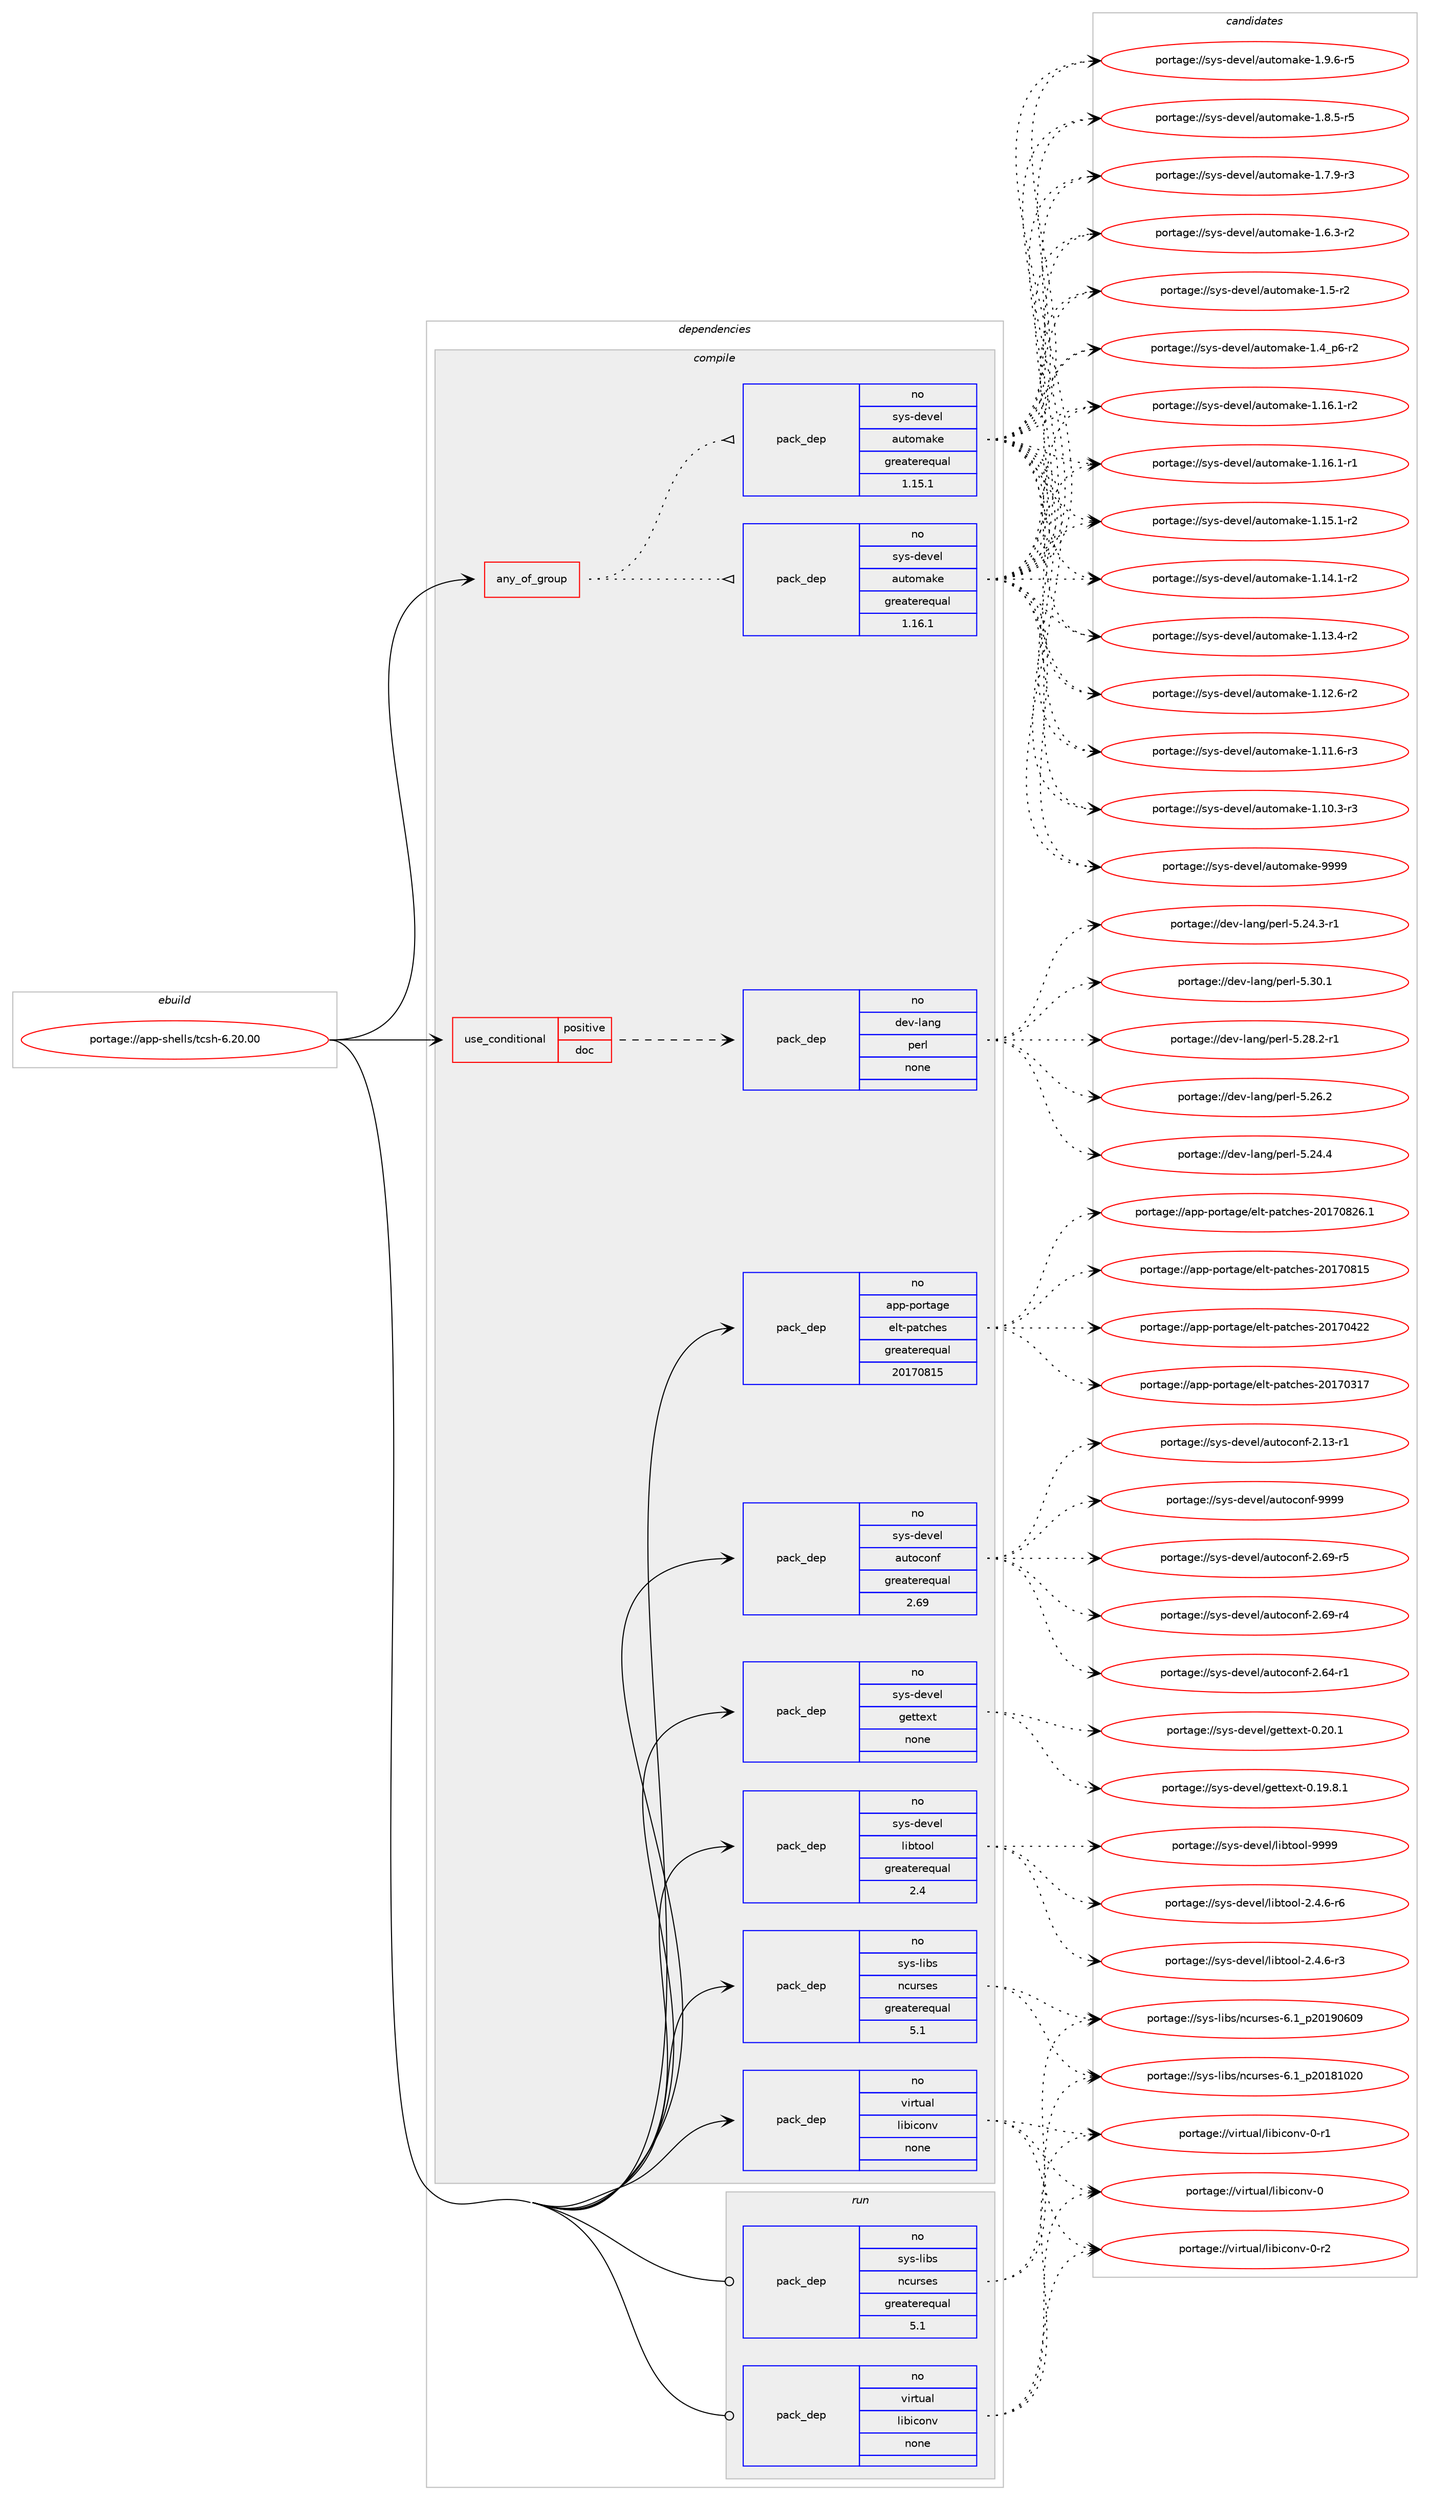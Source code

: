 digraph prolog {

# *************
# Graph options
# *************

newrank=true;
concentrate=true;
compound=true;
graph [rankdir=LR,fontname=Helvetica,fontsize=10,ranksep=1.5];#, ranksep=2.5, nodesep=0.2];
edge  [arrowhead=vee];
node  [fontname=Helvetica,fontsize=10];

# **********
# The ebuild
# **********

subgraph cluster_leftcol {
color=gray;
label=<<i>ebuild</i>>;
id [label="portage://app-shells/tcsh-6.20.00", color=red, width=4, href="../app-shells/tcsh-6.20.00.svg"];
}

# ****************
# The dependencies
# ****************

subgraph cluster_midcol {
color=gray;
label=<<i>dependencies</i>>;
subgraph cluster_compile {
fillcolor="#eeeeee";
style=filled;
label=<<i>compile</i>>;
subgraph any7738 {
dependency600175 [label=<<TABLE BORDER="0" CELLBORDER="1" CELLSPACING="0" CELLPADDING="4"><TR><TD CELLPADDING="10">any_of_group</TD></TR></TABLE>>, shape=none, color=red];subgraph pack451422 {
dependency600176 [label=<<TABLE BORDER="0" CELLBORDER="1" CELLSPACING="0" CELLPADDING="4" WIDTH="220"><TR><TD ROWSPAN="6" CELLPADDING="30">pack_dep</TD></TR><TR><TD WIDTH="110">no</TD></TR><TR><TD>sys-devel</TD></TR><TR><TD>automake</TD></TR><TR><TD>greaterequal</TD></TR><TR><TD>1.16.1</TD></TR></TABLE>>, shape=none, color=blue];
}
dependency600175:e -> dependency600176:w [weight=20,style="dotted",arrowhead="oinv"];
subgraph pack451423 {
dependency600177 [label=<<TABLE BORDER="0" CELLBORDER="1" CELLSPACING="0" CELLPADDING="4" WIDTH="220"><TR><TD ROWSPAN="6" CELLPADDING="30">pack_dep</TD></TR><TR><TD WIDTH="110">no</TD></TR><TR><TD>sys-devel</TD></TR><TR><TD>automake</TD></TR><TR><TD>greaterequal</TD></TR><TR><TD>1.15.1</TD></TR></TABLE>>, shape=none, color=blue];
}
dependency600175:e -> dependency600177:w [weight=20,style="dotted",arrowhead="oinv"];
}
id:e -> dependency600175:w [weight=20,style="solid",arrowhead="vee"];
subgraph cond140749 {
dependency600178 [label=<<TABLE BORDER="0" CELLBORDER="1" CELLSPACING="0" CELLPADDING="4"><TR><TD ROWSPAN="3" CELLPADDING="10">use_conditional</TD></TR><TR><TD>positive</TD></TR><TR><TD>doc</TD></TR></TABLE>>, shape=none, color=red];
subgraph pack451424 {
dependency600179 [label=<<TABLE BORDER="0" CELLBORDER="1" CELLSPACING="0" CELLPADDING="4" WIDTH="220"><TR><TD ROWSPAN="6" CELLPADDING="30">pack_dep</TD></TR><TR><TD WIDTH="110">no</TD></TR><TR><TD>dev-lang</TD></TR><TR><TD>perl</TD></TR><TR><TD>none</TD></TR><TR><TD></TD></TR></TABLE>>, shape=none, color=blue];
}
dependency600178:e -> dependency600179:w [weight=20,style="dashed",arrowhead="vee"];
}
id:e -> dependency600178:w [weight=20,style="solid",arrowhead="vee"];
subgraph pack451425 {
dependency600180 [label=<<TABLE BORDER="0" CELLBORDER="1" CELLSPACING="0" CELLPADDING="4" WIDTH="220"><TR><TD ROWSPAN="6" CELLPADDING="30">pack_dep</TD></TR><TR><TD WIDTH="110">no</TD></TR><TR><TD>app-portage</TD></TR><TR><TD>elt-patches</TD></TR><TR><TD>greaterequal</TD></TR><TR><TD>20170815</TD></TR></TABLE>>, shape=none, color=blue];
}
id:e -> dependency600180:w [weight=20,style="solid",arrowhead="vee"];
subgraph pack451426 {
dependency600181 [label=<<TABLE BORDER="0" CELLBORDER="1" CELLSPACING="0" CELLPADDING="4" WIDTH="220"><TR><TD ROWSPAN="6" CELLPADDING="30">pack_dep</TD></TR><TR><TD WIDTH="110">no</TD></TR><TR><TD>sys-devel</TD></TR><TR><TD>autoconf</TD></TR><TR><TD>greaterequal</TD></TR><TR><TD>2.69</TD></TR></TABLE>>, shape=none, color=blue];
}
id:e -> dependency600181:w [weight=20,style="solid",arrowhead="vee"];
subgraph pack451427 {
dependency600182 [label=<<TABLE BORDER="0" CELLBORDER="1" CELLSPACING="0" CELLPADDING="4" WIDTH="220"><TR><TD ROWSPAN="6" CELLPADDING="30">pack_dep</TD></TR><TR><TD WIDTH="110">no</TD></TR><TR><TD>sys-devel</TD></TR><TR><TD>gettext</TD></TR><TR><TD>none</TD></TR><TR><TD></TD></TR></TABLE>>, shape=none, color=blue];
}
id:e -> dependency600182:w [weight=20,style="solid",arrowhead="vee"];
subgraph pack451428 {
dependency600183 [label=<<TABLE BORDER="0" CELLBORDER="1" CELLSPACING="0" CELLPADDING="4" WIDTH="220"><TR><TD ROWSPAN="6" CELLPADDING="30">pack_dep</TD></TR><TR><TD WIDTH="110">no</TD></TR><TR><TD>sys-devel</TD></TR><TR><TD>libtool</TD></TR><TR><TD>greaterequal</TD></TR><TR><TD>2.4</TD></TR></TABLE>>, shape=none, color=blue];
}
id:e -> dependency600183:w [weight=20,style="solid",arrowhead="vee"];
subgraph pack451429 {
dependency600184 [label=<<TABLE BORDER="0" CELLBORDER="1" CELLSPACING="0" CELLPADDING="4" WIDTH="220"><TR><TD ROWSPAN="6" CELLPADDING="30">pack_dep</TD></TR><TR><TD WIDTH="110">no</TD></TR><TR><TD>sys-libs</TD></TR><TR><TD>ncurses</TD></TR><TR><TD>greaterequal</TD></TR><TR><TD>5.1</TD></TR></TABLE>>, shape=none, color=blue];
}
id:e -> dependency600184:w [weight=20,style="solid",arrowhead="vee"];
subgraph pack451430 {
dependency600185 [label=<<TABLE BORDER="0" CELLBORDER="1" CELLSPACING="0" CELLPADDING="4" WIDTH="220"><TR><TD ROWSPAN="6" CELLPADDING="30">pack_dep</TD></TR><TR><TD WIDTH="110">no</TD></TR><TR><TD>virtual</TD></TR><TR><TD>libiconv</TD></TR><TR><TD>none</TD></TR><TR><TD></TD></TR></TABLE>>, shape=none, color=blue];
}
id:e -> dependency600185:w [weight=20,style="solid",arrowhead="vee"];
}
subgraph cluster_compileandrun {
fillcolor="#eeeeee";
style=filled;
label=<<i>compile and run</i>>;
}
subgraph cluster_run {
fillcolor="#eeeeee";
style=filled;
label=<<i>run</i>>;
subgraph pack451431 {
dependency600186 [label=<<TABLE BORDER="0" CELLBORDER="1" CELLSPACING="0" CELLPADDING="4" WIDTH="220"><TR><TD ROWSPAN="6" CELLPADDING="30">pack_dep</TD></TR><TR><TD WIDTH="110">no</TD></TR><TR><TD>sys-libs</TD></TR><TR><TD>ncurses</TD></TR><TR><TD>greaterequal</TD></TR><TR><TD>5.1</TD></TR></TABLE>>, shape=none, color=blue];
}
id:e -> dependency600186:w [weight=20,style="solid",arrowhead="odot"];
subgraph pack451432 {
dependency600187 [label=<<TABLE BORDER="0" CELLBORDER="1" CELLSPACING="0" CELLPADDING="4" WIDTH="220"><TR><TD ROWSPAN="6" CELLPADDING="30">pack_dep</TD></TR><TR><TD WIDTH="110">no</TD></TR><TR><TD>virtual</TD></TR><TR><TD>libiconv</TD></TR><TR><TD>none</TD></TR><TR><TD></TD></TR></TABLE>>, shape=none, color=blue];
}
id:e -> dependency600187:w [weight=20,style="solid",arrowhead="odot"];
}
}

# **************
# The candidates
# **************

subgraph cluster_choices {
rank=same;
color=gray;
label=<<i>candidates</i>>;

subgraph choice451422 {
color=black;
nodesep=1;
choice115121115451001011181011084797117116111109971071014557575757 [label="portage://sys-devel/automake-9999", color=red, width=4,href="../sys-devel/automake-9999.svg"];
choice115121115451001011181011084797117116111109971071014549465746544511453 [label="portage://sys-devel/automake-1.9.6-r5", color=red, width=4,href="../sys-devel/automake-1.9.6-r5.svg"];
choice115121115451001011181011084797117116111109971071014549465646534511453 [label="portage://sys-devel/automake-1.8.5-r5", color=red, width=4,href="../sys-devel/automake-1.8.5-r5.svg"];
choice115121115451001011181011084797117116111109971071014549465546574511451 [label="portage://sys-devel/automake-1.7.9-r3", color=red, width=4,href="../sys-devel/automake-1.7.9-r3.svg"];
choice115121115451001011181011084797117116111109971071014549465446514511450 [label="portage://sys-devel/automake-1.6.3-r2", color=red, width=4,href="../sys-devel/automake-1.6.3-r2.svg"];
choice11512111545100101118101108479711711611110997107101454946534511450 [label="portage://sys-devel/automake-1.5-r2", color=red, width=4,href="../sys-devel/automake-1.5-r2.svg"];
choice115121115451001011181011084797117116111109971071014549465295112544511450 [label="portage://sys-devel/automake-1.4_p6-r2", color=red, width=4,href="../sys-devel/automake-1.4_p6-r2.svg"];
choice11512111545100101118101108479711711611110997107101454946495446494511450 [label="portage://sys-devel/automake-1.16.1-r2", color=red, width=4,href="../sys-devel/automake-1.16.1-r2.svg"];
choice11512111545100101118101108479711711611110997107101454946495446494511449 [label="portage://sys-devel/automake-1.16.1-r1", color=red, width=4,href="../sys-devel/automake-1.16.1-r1.svg"];
choice11512111545100101118101108479711711611110997107101454946495346494511450 [label="portage://sys-devel/automake-1.15.1-r2", color=red, width=4,href="../sys-devel/automake-1.15.1-r2.svg"];
choice11512111545100101118101108479711711611110997107101454946495246494511450 [label="portage://sys-devel/automake-1.14.1-r2", color=red, width=4,href="../sys-devel/automake-1.14.1-r2.svg"];
choice11512111545100101118101108479711711611110997107101454946495146524511450 [label="portage://sys-devel/automake-1.13.4-r2", color=red, width=4,href="../sys-devel/automake-1.13.4-r2.svg"];
choice11512111545100101118101108479711711611110997107101454946495046544511450 [label="portage://sys-devel/automake-1.12.6-r2", color=red, width=4,href="../sys-devel/automake-1.12.6-r2.svg"];
choice11512111545100101118101108479711711611110997107101454946494946544511451 [label="portage://sys-devel/automake-1.11.6-r3", color=red, width=4,href="../sys-devel/automake-1.11.6-r3.svg"];
choice11512111545100101118101108479711711611110997107101454946494846514511451 [label="portage://sys-devel/automake-1.10.3-r3", color=red, width=4,href="../sys-devel/automake-1.10.3-r3.svg"];
dependency600176:e -> choice115121115451001011181011084797117116111109971071014557575757:w [style=dotted,weight="100"];
dependency600176:e -> choice115121115451001011181011084797117116111109971071014549465746544511453:w [style=dotted,weight="100"];
dependency600176:e -> choice115121115451001011181011084797117116111109971071014549465646534511453:w [style=dotted,weight="100"];
dependency600176:e -> choice115121115451001011181011084797117116111109971071014549465546574511451:w [style=dotted,weight="100"];
dependency600176:e -> choice115121115451001011181011084797117116111109971071014549465446514511450:w [style=dotted,weight="100"];
dependency600176:e -> choice11512111545100101118101108479711711611110997107101454946534511450:w [style=dotted,weight="100"];
dependency600176:e -> choice115121115451001011181011084797117116111109971071014549465295112544511450:w [style=dotted,weight="100"];
dependency600176:e -> choice11512111545100101118101108479711711611110997107101454946495446494511450:w [style=dotted,weight="100"];
dependency600176:e -> choice11512111545100101118101108479711711611110997107101454946495446494511449:w [style=dotted,weight="100"];
dependency600176:e -> choice11512111545100101118101108479711711611110997107101454946495346494511450:w [style=dotted,weight="100"];
dependency600176:e -> choice11512111545100101118101108479711711611110997107101454946495246494511450:w [style=dotted,weight="100"];
dependency600176:e -> choice11512111545100101118101108479711711611110997107101454946495146524511450:w [style=dotted,weight="100"];
dependency600176:e -> choice11512111545100101118101108479711711611110997107101454946495046544511450:w [style=dotted,weight="100"];
dependency600176:e -> choice11512111545100101118101108479711711611110997107101454946494946544511451:w [style=dotted,weight="100"];
dependency600176:e -> choice11512111545100101118101108479711711611110997107101454946494846514511451:w [style=dotted,weight="100"];
}
subgraph choice451423 {
color=black;
nodesep=1;
choice115121115451001011181011084797117116111109971071014557575757 [label="portage://sys-devel/automake-9999", color=red, width=4,href="../sys-devel/automake-9999.svg"];
choice115121115451001011181011084797117116111109971071014549465746544511453 [label="portage://sys-devel/automake-1.9.6-r5", color=red, width=4,href="../sys-devel/automake-1.9.6-r5.svg"];
choice115121115451001011181011084797117116111109971071014549465646534511453 [label="portage://sys-devel/automake-1.8.5-r5", color=red, width=4,href="../sys-devel/automake-1.8.5-r5.svg"];
choice115121115451001011181011084797117116111109971071014549465546574511451 [label="portage://sys-devel/automake-1.7.9-r3", color=red, width=4,href="../sys-devel/automake-1.7.9-r3.svg"];
choice115121115451001011181011084797117116111109971071014549465446514511450 [label="portage://sys-devel/automake-1.6.3-r2", color=red, width=4,href="../sys-devel/automake-1.6.3-r2.svg"];
choice11512111545100101118101108479711711611110997107101454946534511450 [label="portage://sys-devel/automake-1.5-r2", color=red, width=4,href="../sys-devel/automake-1.5-r2.svg"];
choice115121115451001011181011084797117116111109971071014549465295112544511450 [label="portage://sys-devel/automake-1.4_p6-r2", color=red, width=4,href="../sys-devel/automake-1.4_p6-r2.svg"];
choice11512111545100101118101108479711711611110997107101454946495446494511450 [label="portage://sys-devel/automake-1.16.1-r2", color=red, width=4,href="../sys-devel/automake-1.16.1-r2.svg"];
choice11512111545100101118101108479711711611110997107101454946495446494511449 [label="portage://sys-devel/automake-1.16.1-r1", color=red, width=4,href="../sys-devel/automake-1.16.1-r1.svg"];
choice11512111545100101118101108479711711611110997107101454946495346494511450 [label="portage://sys-devel/automake-1.15.1-r2", color=red, width=4,href="../sys-devel/automake-1.15.1-r2.svg"];
choice11512111545100101118101108479711711611110997107101454946495246494511450 [label="portage://sys-devel/automake-1.14.1-r2", color=red, width=4,href="../sys-devel/automake-1.14.1-r2.svg"];
choice11512111545100101118101108479711711611110997107101454946495146524511450 [label="portage://sys-devel/automake-1.13.4-r2", color=red, width=4,href="../sys-devel/automake-1.13.4-r2.svg"];
choice11512111545100101118101108479711711611110997107101454946495046544511450 [label="portage://sys-devel/automake-1.12.6-r2", color=red, width=4,href="../sys-devel/automake-1.12.6-r2.svg"];
choice11512111545100101118101108479711711611110997107101454946494946544511451 [label="portage://sys-devel/automake-1.11.6-r3", color=red, width=4,href="../sys-devel/automake-1.11.6-r3.svg"];
choice11512111545100101118101108479711711611110997107101454946494846514511451 [label="portage://sys-devel/automake-1.10.3-r3", color=red, width=4,href="../sys-devel/automake-1.10.3-r3.svg"];
dependency600177:e -> choice115121115451001011181011084797117116111109971071014557575757:w [style=dotted,weight="100"];
dependency600177:e -> choice115121115451001011181011084797117116111109971071014549465746544511453:w [style=dotted,weight="100"];
dependency600177:e -> choice115121115451001011181011084797117116111109971071014549465646534511453:w [style=dotted,weight="100"];
dependency600177:e -> choice115121115451001011181011084797117116111109971071014549465546574511451:w [style=dotted,weight="100"];
dependency600177:e -> choice115121115451001011181011084797117116111109971071014549465446514511450:w [style=dotted,weight="100"];
dependency600177:e -> choice11512111545100101118101108479711711611110997107101454946534511450:w [style=dotted,weight="100"];
dependency600177:e -> choice115121115451001011181011084797117116111109971071014549465295112544511450:w [style=dotted,weight="100"];
dependency600177:e -> choice11512111545100101118101108479711711611110997107101454946495446494511450:w [style=dotted,weight="100"];
dependency600177:e -> choice11512111545100101118101108479711711611110997107101454946495446494511449:w [style=dotted,weight="100"];
dependency600177:e -> choice11512111545100101118101108479711711611110997107101454946495346494511450:w [style=dotted,weight="100"];
dependency600177:e -> choice11512111545100101118101108479711711611110997107101454946495246494511450:w [style=dotted,weight="100"];
dependency600177:e -> choice11512111545100101118101108479711711611110997107101454946495146524511450:w [style=dotted,weight="100"];
dependency600177:e -> choice11512111545100101118101108479711711611110997107101454946495046544511450:w [style=dotted,weight="100"];
dependency600177:e -> choice11512111545100101118101108479711711611110997107101454946494946544511451:w [style=dotted,weight="100"];
dependency600177:e -> choice11512111545100101118101108479711711611110997107101454946494846514511451:w [style=dotted,weight="100"];
}
subgraph choice451424 {
color=black;
nodesep=1;
choice10010111845108971101034711210111410845534651484649 [label="portage://dev-lang/perl-5.30.1", color=red, width=4,href="../dev-lang/perl-5.30.1.svg"];
choice100101118451089711010347112101114108455346505646504511449 [label="portage://dev-lang/perl-5.28.2-r1", color=red, width=4,href="../dev-lang/perl-5.28.2-r1.svg"];
choice10010111845108971101034711210111410845534650544650 [label="portage://dev-lang/perl-5.26.2", color=red, width=4,href="../dev-lang/perl-5.26.2.svg"];
choice10010111845108971101034711210111410845534650524652 [label="portage://dev-lang/perl-5.24.4", color=red, width=4,href="../dev-lang/perl-5.24.4.svg"];
choice100101118451089711010347112101114108455346505246514511449 [label="portage://dev-lang/perl-5.24.3-r1", color=red, width=4,href="../dev-lang/perl-5.24.3-r1.svg"];
dependency600179:e -> choice10010111845108971101034711210111410845534651484649:w [style=dotted,weight="100"];
dependency600179:e -> choice100101118451089711010347112101114108455346505646504511449:w [style=dotted,weight="100"];
dependency600179:e -> choice10010111845108971101034711210111410845534650544650:w [style=dotted,weight="100"];
dependency600179:e -> choice10010111845108971101034711210111410845534650524652:w [style=dotted,weight="100"];
dependency600179:e -> choice100101118451089711010347112101114108455346505246514511449:w [style=dotted,weight="100"];
}
subgraph choice451425 {
color=black;
nodesep=1;
choice971121124511211111411697103101471011081164511297116991041011154550484955485650544649 [label="portage://app-portage/elt-patches-20170826.1", color=red, width=4,href="../app-portage/elt-patches-20170826.1.svg"];
choice97112112451121111141169710310147101108116451129711699104101115455048495548564953 [label="portage://app-portage/elt-patches-20170815", color=red, width=4,href="../app-portage/elt-patches-20170815.svg"];
choice97112112451121111141169710310147101108116451129711699104101115455048495548525050 [label="portage://app-portage/elt-patches-20170422", color=red, width=4,href="../app-portage/elt-patches-20170422.svg"];
choice97112112451121111141169710310147101108116451129711699104101115455048495548514955 [label="portage://app-portage/elt-patches-20170317", color=red, width=4,href="../app-portage/elt-patches-20170317.svg"];
dependency600180:e -> choice971121124511211111411697103101471011081164511297116991041011154550484955485650544649:w [style=dotted,weight="100"];
dependency600180:e -> choice97112112451121111141169710310147101108116451129711699104101115455048495548564953:w [style=dotted,weight="100"];
dependency600180:e -> choice97112112451121111141169710310147101108116451129711699104101115455048495548525050:w [style=dotted,weight="100"];
dependency600180:e -> choice97112112451121111141169710310147101108116451129711699104101115455048495548514955:w [style=dotted,weight="100"];
}
subgraph choice451426 {
color=black;
nodesep=1;
choice115121115451001011181011084797117116111991111101024557575757 [label="portage://sys-devel/autoconf-9999", color=red, width=4,href="../sys-devel/autoconf-9999.svg"];
choice1151211154510010111810110847971171161119911111010245504654574511453 [label="portage://sys-devel/autoconf-2.69-r5", color=red, width=4,href="../sys-devel/autoconf-2.69-r5.svg"];
choice1151211154510010111810110847971171161119911111010245504654574511452 [label="portage://sys-devel/autoconf-2.69-r4", color=red, width=4,href="../sys-devel/autoconf-2.69-r4.svg"];
choice1151211154510010111810110847971171161119911111010245504654524511449 [label="portage://sys-devel/autoconf-2.64-r1", color=red, width=4,href="../sys-devel/autoconf-2.64-r1.svg"];
choice1151211154510010111810110847971171161119911111010245504649514511449 [label="portage://sys-devel/autoconf-2.13-r1", color=red, width=4,href="../sys-devel/autoconf-2.13-r1.svg"];
dependency600181:e -> choice115121115451001011181011084797117116111991111101024557575757:w [style=dotted,weight="100"];
dependency600181:e -> choice1151211154510010111810110847971171161119911111010245504654574511453:w [style=dotted,weight="100"];
dependency600181:e -> choice1151211154510010111810110847971171161119911111010245504654574511452:w [style=dotted,weight="100"];
dependency600181:e -> choice1151211154510010111810110847971171161119911111010245504654524511449:w [style=dotted,weight="100"];
dependency600181:e -> choice1151211154510010111810110847971171161119911111010245504649514511449:w [style=dotted,weight="100"];
}
subgraph choice451427 {
color=black;
nodesep=1;
choice115121115451001011181011084710310111611610112011645484650484649 [label="portage://sys-devel/gettext-0.20.1", color=red, width=4,href="../sys-devel/gettext-0.20.1.svg"];
choice1151211154510010111810110847103101116116101120116454846495746564649 [label="portage://sys-devel/gettext-0.19.8.1", color=red, width=4,href="../sys-devel/gettext-0.19.8.1.svg"];
dependency600182:e -> choice115121115451001011181011084710310111611610112011645484650484649:w [style=dotted,weight="100"];
dependency600182:e -> choice1151211154510010111810110847103101116116101120116454846495746564649:w [style=dotted,weight="100"];
}
subgraph choice451428 {
color=black;
nodesep=1;
choice1151211154510010111810110847108105981161111111084557575757 [label="portage://sys-devel/libtool-9999", color=red, width=4,href="../sys-devel/libtool-9999.svg"];
choice1151211154510010111810110847108105981161111111084550465246544511454 [label="portage://sys-devel/libtool-2.4.6-r6", color=red, width=4,href="../sys-devel/libtool-2.4.6-r6.svg"];
choice1151211154510010111810110847108105981161111111084550465246544511451 [label="portage://sys-devel/libtool-2.4.6-r3", color=red, width=4,href="../sys-devel/libtool-2.4.6-r3.svg"];
dependency600183:e -> choice1151211154510010111810110847108105981161111111084557575757:w [style=dotted,weight="100"];
dependency600183:e -> choice1151211154510010111810110847108105981161111111084550465246544511454:w [style=dotted,weight="100"];
dependency600183:e -> choice1151211154510010111810110847108105981161111111084550465246544511451:w [style=dotted,weight="100"];
}
subgraph choice451429 {
color=black;
nodesep=1;
choice1151211154510810598115471109911711411510111545544649951125048495748544857 [label="portage://sys-libs/ncurses-6.1_p20190609", color=red, width=4,href="../sys-libs/ncurses-6.1_p20190609.svg"];
choice1151211154510810598115471109911711411510111545544649951125048495649485048 [label="portage://sys-libs/ncurses-6.1_p20181020", color=red, width=4,href="../sys-libs/ncurses-6.1_p20181020.svg"];
dependency600184:e -> choice1151211154510810598115471109911711411510111545544649951125048495748544857:w [style=dotted,weight="100"];
dependency600184:e -> choice1151211154510810598115471109911711411510111545544649951125048495649485048:w [style=dotted,weight="100"];
}
subgraph choice451430 {
color=black;
nodesep=1;
choice1181051141161179710847108105981059911111011845484511450 [label="portage://virtual/libiconv-0-r2", color=red, width=4,href="../virtual/libiconv-0-r2.svg"];
choice1181051141161179710847108105981059911111011845484511449 [label="portage://virtual/libiconv-0-r1", color=red, width=4,href="../virtual/libiconv-0-r1.svg"];
choice118105114116117971084710810598105991111101184548 [label="portage://virtual/libiconv-0", color=red, width=4,href="../virtual/libiconv-0.svg"];
dependency600185:e -> choice1181051141161179710847108105981059911111011845484511450:w [style=dotted,weight="100"];
dependency600185:e -> choice1181051141161179710847108105981059911111011845484511449:w [style=dotted,weight="100"];
dependency600185:e -> choice118105114116117971084710810598105991111101184548:w [style=dotted,weight="100"];
}
subgraph choice451431 {
color=black;
nodesep=1;
choice1151211154510810598115471109911711411510111545544649951125048495748544857 [label="portage://sys-libs/ncurses-6.1_p20190609", color=red, width=4,href="../sys-libs/ncurses-6.1_p20190609.svg"];
choice1151211154510810598115471109911711411510111545544649951125048495649485048 [label="portage://sys-libs/ncurses-6.1_p20181020", color=red, width=4,href="../sys-libs/ncurses-6.1_p20181020.svg"];
dependency600186:e -> choice1151211154510810598115471109911711411510111545544649951125048495748544857:w [style=dotted,weight="100"];
dependency600186:e -> choice1151211154510810598115471109911711411510111545544649951125048495649485048:w [style=dotted,weight="100"];
}
subgraph choice451432 {
color=black;
nodesep=1;
choice1181051141161179710847108105981059911111011845484511450 [label="portage://virtual/libiconv-0-r2", color=red, width=4,href="../virtual/libiconv-0-r2.svg"];
choice1181051141161179710847108105981059911111011845484511449 [label="portage://virtual/libiconv-0-r1", color=red, width=4,href="../virtual/libiconv-0-r1.svg"];
choice118105114116117971084710810598105991111101184548 [label="portage://virtual/libiconv-0", color=red, width=4,href="../virtual/libiconv-0.svg"];
dependency600187:e -> choice1181051141161179710847108105981059911111011845484511450:w [style=dotted,weight="100"];
dependency600187:e -> choice1181051141161179710847108105981059911111011845484511449:w [style=dotted,weight="100"];
dependency600187:e -> choice118105114116117971084710810598105991111101184548:w [style=dotted,weight="100"];
}
}

}
